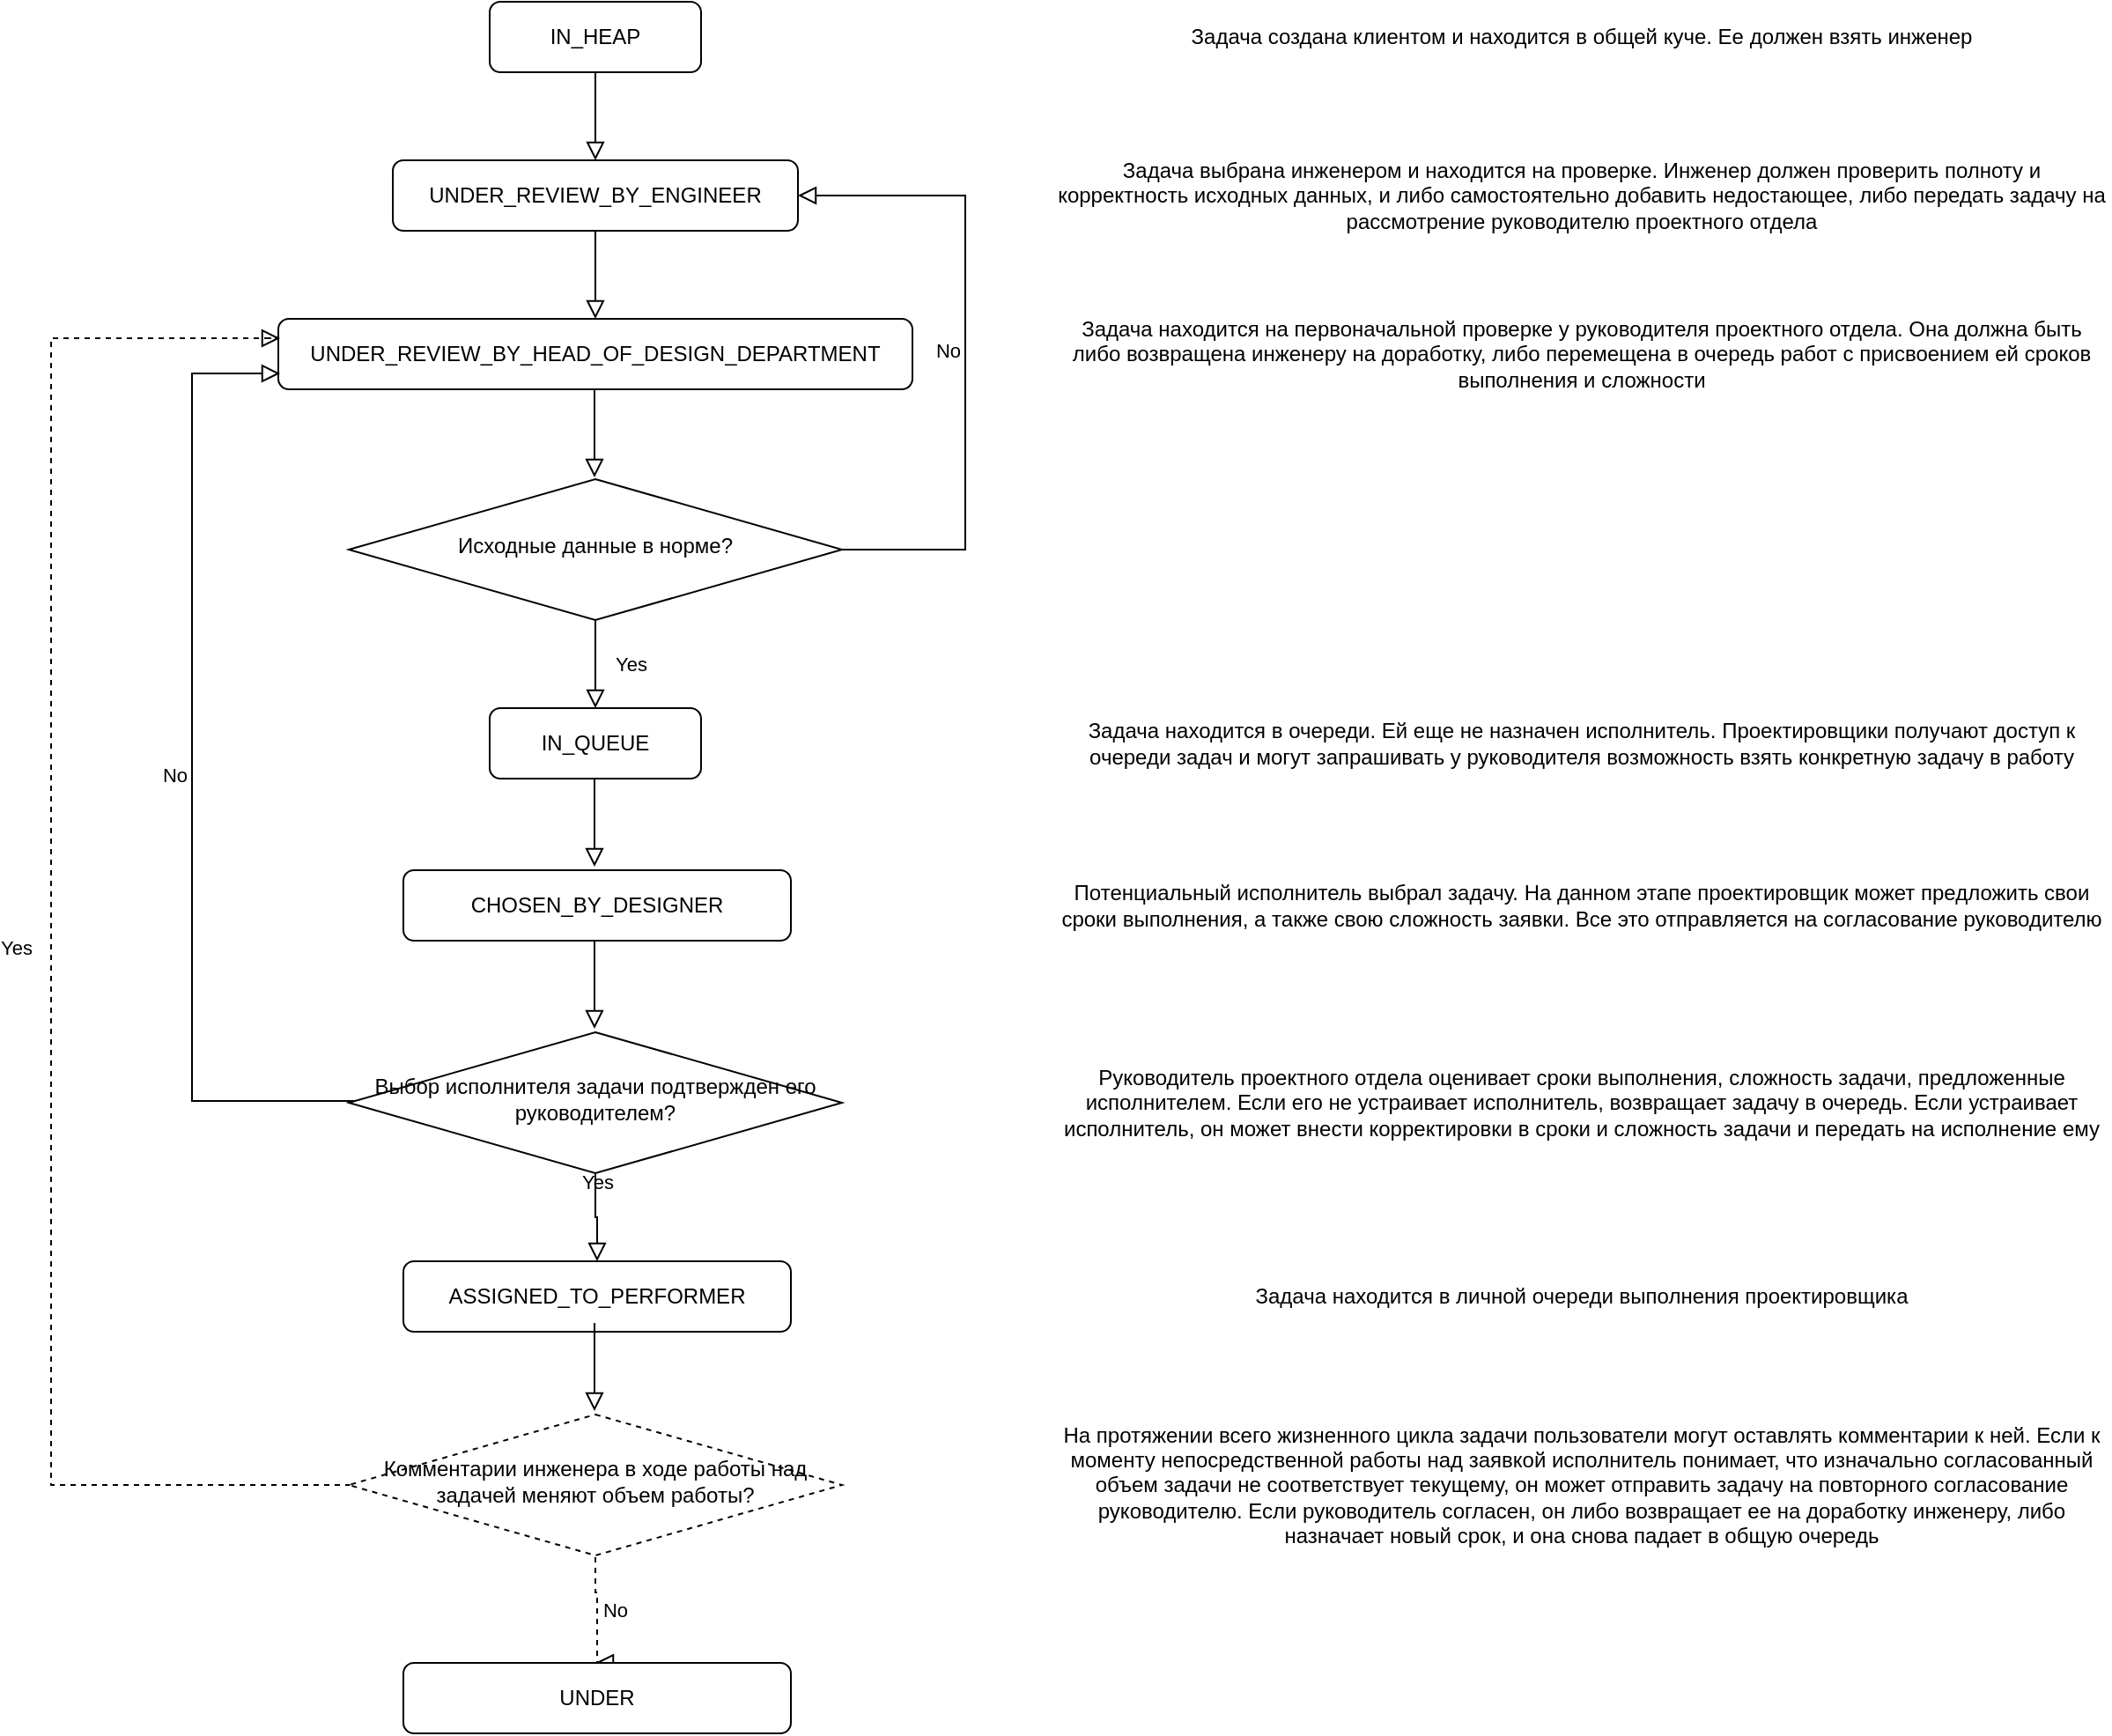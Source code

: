 <mxfile version="17.5.0" type="github">
  <diagram id="C5RBs43oDa-KdzZeNtuy" name="Page-1">
    <mxGraphModel dx="1833" dy="1133" grid="1" gridSize="10" guides="1" tooltips="1" connect="1" arrows="1" fold="1" page="1" pageScale="1" pageWidth="827" pageHeight="1169" math="0" shadow="0">
      <root>
        <mxCell id="WIyWlLk6GJQsqaUBKTNV-0" />
        <mxCell id="WIyWlLk6GJQsqaUBKTNV-1" parent="WIyWlLk6GJQsqaUBKTNV-0" />
        <mxCell id="WIyWlLk6GJQsqaUBKTNV-3" value="UNDER_REVIEW_BY_ENGINEER" style="rounded=1;whiteSpace=wrap;html=1;fontSize=12;glass=0;strokeWidth=1;shadow=0;" parent="WIyWlLk6GJQsqaUBKTNV-1" vertex="1">
          <mxGeometry x="474" y="219" width="230" height="40" as="geometry" />
        </mxCell>
        <mxCell id="JgxWEJT44fN96b15lo7z-0" value="Задача выбрана инженером и находится на проверке. Инженер должен проверить полноту и корректность исходных данных, и либо самостоятельно добавить недостающее, либо передать задачу на рассмотрение руководителю проектного отдела" style="text;html=1;strokeColor=none;fillColor=none;align=center;verticalAlign=middle;whiteSpace=wrap;rounded=0;" vertex="1" parent="WIyWlLk6GJQsqaUBKTNV-1">
          <mxGeometry x="849" y="224" width="600" height="30" as="geometry" />
        </mxCell>
        <mxCell id="JgxWEJT44fN96b15lo7z-1" value="" style="rounded=0;html=1;jettySize=auto;orthogonalLoop=1;fontSize=11;endArrow=block;endFill=0;endSize=8;strokeWidth=1;shadow=0;labelBackgroundColor=none;edgeStyle=orthogonalEdgeStyle;" edge="1" parent="WIyWlLk6GJQsqaUBKTNV-1" source="JgxWEJT44fN96b15lo7z-2">
          <mxGeometry relative="1" as="geometry">
            <mxPoint x="589" y="219" as="targetPoint" />
          </mxGeometry>
        </mxCell>
        <mxCell id="JgxWEJT44fN96b15lo7z-2" value="IN_HEAP" style="rounded=1;whiteSpace=wrap;html=1;fontSize=12;glass=0;strokeWidth=1;shadow=0;" vertex="1" parent="WIyWlLk6GJQsqaUBKTNV-1">
          <mxGeometry x="529" y="129" width="120" height="40" as="geometry" />
        </mxCell>
        <mxCell id="JgxWEJT44fN96b15lo7z-3" value="Задача создана клиентом и находится в общей куче. Ее должен взять инженер" style="text;html=1;strokeColor=none;fillColor=none;align=center;verticalAlign=middle;whiteSpace=wrap;rounded=0;" vertex="1" parent="WIyWlLk6GJQsqaUBKTNV-1">
          <mxGeometry x="849" y="134" width="600" height="30" as="geometry" />
        </mxCell>
        <mxCell id="JgxWEJT44fN96b15lo7z-4" value="UNDER_REVIEW_BY_HEAD_OF_DESIGN_DEPARTMENT" style="rounded=1;whiteSpace=wrap;html=1;fontSize=12;glass=0;strokeWidth=1;shadow=0;" vertex="1" parent="WIyWlLk6GJQsqaUBKTNV-1">
          <mxGeometry x="409" y="309" width="360" height="40" as="geometry" />
        </mxCell>
        <mxCell id="JgxWEJT44fN96b15lo7z-5" value="" style="rounded=0;html=1;jettySize=auto;orthogonalLoop=1;fontSize=11;endArrow=block;endFill=0;endSize=8;strokeWidth=1;shadow=0;labelBackgroundColor=none;edgeStyle=orthogonalEdgeStyle;" edge="1" parent="WIyWlLk6GJQsqaUBKTNV-1">
          <mxGeometry relative="1" as="geometry">
            <mxPoint x="589" y="309" as="targetPoint" />
            <mxPoint x="589" y="259" as="sourcePoint" />
          </mxGeometry>
        </mxCell>
        <mxCell id="JgxWEJT44fN96b15lo7z-7" value="Задача находится на первоначальной проверке у руководителя проектного отдела. Она должна быть либо возвращена инженеру на доработку, либо перемещена в очередь работ с присвоением ей сроков выполнения и сложности" style="text;html=1;strokeColor=none;fillColor=none;align=center;verticalAlign=middle;whiteSpace=wrap;rounded=0;" vertex="1" parent="WIyWlLk6GJQsqaUBKTNV-1">
          <mxGeometry x="849" y="314" width="600" height="30" as="geometry" />
        </mxCell>
        <mxCell id="JgxWEJT44fN96b15lo7z-14" value="" style="rounded=0;html=1;jettySize=auto;orthogonalLoop=1;fontSize=11;endArrow=block;endFill=0;endSize=8;strokeWidth=1;shadow=0;labelBackgroundColor=none;edgeStyle=orthogonalEdgeStyle;" edge="1" parent="WIyWlLk6GJQsqaUBKTNV-1">
          <mxGeometry relative="1" as="geometry">
            <mxPoint x="588.5" y="399" as="targetPoint" />
            <mxPoint x="588.5" y="349" as="sourcePoint" />
          </mxGeometry>
        </mxCell>
        <mxCell id="JgxWEJT44fN96b15lo7z-15" value="Yes" style="rounded=0;html=1;jettySize=auto;orthogonalLoop=1;fontSize=11;endArrow=block;endFill=0;endSize=8;strokeWidth=1;shadow=0;labelBackgroundColor=none;edgeStyle=orthogonalEdgeStyle;entryX=0.5;entryY=0;entryDx=0;entryDy=0;" edge="1" parent="WIyWlLk6GJQsqaUBKTNV-1" source="JgxWEJT44fN96b15lo7z-17" target="JgxWEJT44fN96b15lo7z-19">
          <mxGeometry y="20" relative="1" as="geometry">
            <mxPoint as="offset" />
            <mxPoint x="589" y="520" as="targetPoint" />
          </mxGeometry>
        </mxCell>
        <mxCell id="JgxWEJT44fN96b15lo7z-16" value="No" style="edgeStyle=orthogonalEdgeStyle;rounded=0;html=1;jettySize=auto;orthogonalLoop=1;fontSize=11;endArrow=block;endFill=0;endSize=8;strokeWidth=1;shadow=0;labelBackgroundColor=none;entryX=1;entryY=0.5;entryDx=0;entryDy=0;" edge="1" parent="WIyWlLk6GJQsqaUBKTNV-1" source="JgxWEJT44fN96b15lo7z-17" target="WIyWlLk6GJQsqaUBKTNV-3">
          <mxGeometry y="10" relative="1" as="geometry">
            <mxPoint as="offset" />
            <mxPoint x="819" y="240" as="targetPoint" />
            <Array as="points">
              <mxPoint x="799" y="440" />
              <mxPoint x="799" y="239" />
            </Array>
          </mxGeometry>
        </mxCell>
        <mxCell id="JgxWEJT44fN96b15lo7z-17" value="Исходные данные в норме?" style="rhombus;whiteSpace=wrap;html=1;shadow=0;fontFamily=Helvetica;fontSize=12;align=center;strokeWidth=1;spacing=6;spacingTop=-4;" vertex="1" parent="WIyWlLk6GJQsqaUBKTNV-1">
          <mxGeometry x="449" y="400" width="280" height="80" as="geometry" />
        </mxCell>
        <mxCell id="JgxWEJT44fN96b15lo7z-19" value="IN_QUEUE" style="rounded=1;whiteSpace=wrap;html=1;fontSize=12;glass=0;strokeWidth=1;shadow=0;" vertex="1" parent="WIyWlLk6GJQsqaUBKTNV-1">
          <mxGeometry x="529" y="530" width="120" height="40" as="geometry" />
        </mxCell>
        <mxCell id="JgxWEJT44fN96b15lo7z-20" value="Задача находится в очереди. Ей еще не назначен исполнитель. Проектировщики получают доступ к очереди задач и могут запрашивать у руководителя возможность взять конкретную задачу в работу" style="text;html=1;strokeColor=none;fillColor=none;align=center;verticalAlign=middle;whiteSpace=wrap;rounded=0;" vertex="1" parent="WIyWlLk6GJQsqaUBKTNV-1">
          <mxGeometry x="849" y="535" width="600" height="30" as="geometry" />
        </mxCell>
        <mxCell id="JgxWEJT44fN96b15lo7z-22" value="" style="rounded=0;html=1;jettySize=auto;orthogonalLoop=1;fontSize=11;endArrow=block;endFill=0;endSize=8;strokeWidth=1;shadow=0;labelBackgroundColor=none;edgeStyle=orthogonalEdgeStyle;" edge="1" parent="WIyWlLk6GJQsqaUBKTNV-1">
          <mxGeometry relative="1" as="geometry">
            <mxPoint x="588.5" y="620" as="targetPoint" />
            <mxPoint x="588.5" y="570" as="sourcePoint" />
          </mxGeometry>
        </mxCell>
        <mxCell id="JgxWEJT44fN96b15lo7z-23" value="Yes" style="rounded=0;html=1;jettySize=auto;orthogonalLoop=1;fontSize=11;endArrow=block;endFill=0;endSize=8;strokeWidth=1;shadow=0;labelBackgroundColor=none;edgeStyle=orthogonalEdgeStyle;entryX=0.5;entryY=0;entryDx=0;entryDy=0;" edge="1" parent="WIyWlLk6GJQsqaUBKTNV-1" source="JgxWEJT44fN96b15lo7z-25" target="JgxWEJT44fN96b15lo7z-26">
          <mxGeometry y="20" relative="1" as="geometry">
            <mxPoint as="offset" />
            <mxPoint x="589" y="834" as="targetPoint" />
          </mxGeometry>
        </mxCell>
        <mxCell id="JgxWEJT44fN96b15lo7z-24" value="No" style="edgeStyle=orthogonalEdgeStyle;rounded=0;html=1;jettySize=auto;orthogonalLoop=1;fontSize=11;endArrow=block;endFill=0;endSize=8;strokeWidth=1;shadow=0;labelBackgroundColor=none;" edge="1" parent="WIyWlLk6GJQsqaUBKTNV-1" source="JgxWEJT44fN96b15lo7z-25">
          <mxGeometry y="10" relative="1" as="geometry">
            <mxPoint as="offset" />
            <mxPoint x="410" y="340" as="targetPoint" />
            <Array as="points">
              <mxPoint x="360" y="753" />
              <mxPoint x="360" y="340" />
            </Array>
          </mxGeometry>
        </mxCell>
        <mxCell id="JgxWEJT44fN96b15lo7z-25" value="&lt;div&gt;Выбор исполнителя задачи подтвержден его руководителем?&lt;/div&gt;" style="rhombus;whiteSpace=wrap;html=1;shadow=0;fontFamily=Helvetica;fontSize=12;align=center;strokeWidth=1;spacing=6;spacingTop=-4;" vertex="1" parent="WIyWlLk6GJQsqaUBKTNV-1">
          <mxGeometry x="449" y="714" width="280" height="80" as="geometry" />
        </mxCell>
        <mxCell id="JgxWEJT44fN96b15lo7z-26" value="ASSIGNED_TO_PERFORMER" style="rounded=1;whiteSpace=wrap;html=1;fontSize=12;glass=0;strokeWidth=1;shadow=0;" vertex="1" parent="WIyWlLk6GJQsqaUBKTNV-1">
          <mxGeometry x="480" y="844" width="220" height="40" as="geometry" />
        </mxCell>
        <mxCell id="JgxWEJT44fN96b15lo7z-27" value="CHOSEN_BY_DESIGNER" style="rounded=1;whiteSpace=wrap;html=1;fontSize=12;glass=0;strokeWidth=1;shadow=0;" vertex="1" parent="WIyWlLk6GJQsqaUBKTNV-1">
          <mxGeometry x="480" y="622" width="220" height="40" as="geometry" />
        </mxCell>
        <mxCell id="JgxWEJT44fN96b15lo7z-28" value="" style="rounded=0;html=1;jettySize=auto;orthogonalLoop=1;fontSize=11;endArrow=block;endFill=0;endSize=8;strokeWidth=1;shadow=0;labelBackgroundColor=none;edgeStyle=orthogonalEdgeStyle;" edge="1" parent="WIyWlLk6GJQsqaUBKTNV-1">
          <mxGeometry relative="1" as="geometry">
            <mxPoint x="588.5" y="712" as="targetPoint" />
            <mxPoint x="588.5" y="662" as="sourcePoint" />
          </mxGeometry>
        </mxCell>
        <mxCell id="JgxWEJT44fN96b15lo7z-29" value="Руководитель проектного отдела оценивает сроки выполнения, сложность задачи, предложенные исполнителем. Если его не устраивает исполнитель, возвращает задачу в очередь. Если устраивает исполнитель, он может внести корректировки в сроки и сложность задачи и передать на исполнение ему" style="text;html=1;strokeColor=none;fillColor=none;align=center;verticalAlign=middle;whiteSpace=wrap;rounded=0;" vertex="1" parent="WIyWlLk6GJQsqaUBKTNV-1">
          <mxGeometry x="849" y="739" width="600" height="30" as="geometry" />
        </mxCell>
        <mxCell id="JgxWEJT44fN96b15lo7z-30" value="Потенциальный исполнитель выбрал задачу. На данном этапе проектировщик может предложить свои сроки выполнения, а также свою сложность заявки. Все это отправляется на согласование руководителю" style="text;html=1;strokeColor=none;fillColor=none;align=center;verticalAlign=middle;whiteSpace=wrap;rounded=0;" vertex="1" parent="WIyWlLk6GJQsqaUBKTNV-1">
          <mxGeometry x="849" y="627" width="600" height="30" as="geometry" />
        </mxCell>
        <mxCell id="JgxWEJT44fN96b15lo7z-33" value="Задача находится в личной очереди выполнения проектировщика" style="text;html=1;strokeColor=none;fillColor=none;align=center;verticalAlign=middle;whiteSpace=wrap;rounded=0;" vertex="1" parent="WIyWlLk6GJQsqaUBKTNV-1">
          <mxGeometry x="849" y="849" width="600" height="30" as="geometry" />
        </mxCell>
        <mxCell id="JgxWEJT44fN96b15lo7z-34" value="Yes" style="rounded=0;html=1;jettySize=auto;orthogonalLoop=1;fontSize=11;endArrow=block;endFill=0;endSize=8;strokeWidth=1;shadow=0;labelBackgroundColor=none;edgeStyle=orthogonalEdgeStyle;dashed=1;" edge="1" parent="WIyWlLk6GJQsqaUBKTNV-1">
          <mxGeometry y="20" relative="1" as="geometry">
            <mxPoint as="offset" />
            <mxPoint x="410" y="320" as="targetPoint" />
            <mxPoint x="450" y="971" as="sourcePoint" />
            <Array as="points">
              <mxPoint x="280" y="971" />
              <mxPoint x="280" y="320" />
              <mxPoint x="409" y="320" />
            </Array>
          </mxGeometry>
        </mxCell>
        <mxCell id="JgxWEJT44fN96b15lo7z-35" value="No" style="edgeStyle=orthogonalEdgeStyle;rounded=0;html=1;jettySize=auto;orthogonalLoop=1;fontSize=11;endArrow=block;endFill=0;endSize=8;strokeWidth=1;shadow=0;labelBackgroundColor=none;dashed=1;" edge="1" parent="WIyWlLk6GJQsqaUBKTNV-1">
          <mxGeometry y="10" relative="1" as="geometry">
            <mxPoint as="offset" />
            <mxPoint x="589" y="1072" as="targetPoint" />
            <Array as="points">
              <mxPoint x="589" y="1032" />
              <mxPoint x="590" y="1072" />
            </Array>
            <mxPoint x="589" y="1012" as="sourcePoint" />
          </mxGeometry>
        </mxCell>
        <mxCell id="JgxWEJT44fN96b15lo7z-36" value="Комментарии инженера в ходе работы над задачей меняют объем работы?" style="rhombus;whiteSpace=wrap;html=1;shadow=0;fontFamily=Helvetica;fontSize=12;align=center;strokeWidth=1;spacing=6;spacingTop=-4;dashed=1;" vertex="1" parent="WIyWlLk6GJQsqaUBKTNV-1">
          <mxGeometry x="449" y="931" width="280" height="80" as="geometry" />
        </mxCell>
        <mxCell id="JgxWEJT44fN96b15lo7z-37" value="UNDER" style="rounded=1;whiteSpace=wrap;html=1;fontSize=12;glass=0;strokeWidth=1;shadow=0;" vertex="1" parent="WIyWlLk6GJQsqaUBKTNV-1">
          <mxGeometry x="480" y="1072" width="220" height="40" as="geometry" />
        </mxCell>
        <mxCell id="JgxWEJT44fN96b15lo7z-38" value="" style="rounded=0;html=1;jettySize=auto;orthogonalLoop=1;fontSize=11;endArrow=block;endFill=0;endSize=8;strokeWidth=1;shadow=0;labelBackgroundColor=none;edgeStyle=orthogonalEdgeStyle;" edge="1" parent="WIyWlLk6GJQsqaUBKTNV-1">
          <mxGeometry relative="1" as="geometry">
            <mxPoint x="588.5" y="929" as="targetPoint" />
            <mxPoint x="588.5" y="879" as="sourcePoint" />
          </mxGeometry>
        </mxCell>
        <mxCell id="JgxWEJT44fN96b15lo7z-45" value="На протяжении всего жизненного цикла задачи пользователи могут оставлять комментарии к ней. Если к моменту непосредственной работы над заявкой исполнитель понимает, что изначально согласованный объем задачи не соответствует текущему, он может отправить задачу на повторного согласование руководителю. Если руководитель согласен, он либо возвращает ее на доработку инженеру, либо назначает новый срок, и она снова падает в общую очередь" style="text;html=1;strokeColor=none;fillColor=none;align=center;verticalAlign=middle;whiteSpace=wrap;rounded=0;" vertex="1" parent="WIyWlLk6GJQsqaUBKTNV-1">
          <mxGeometry x="849" y="956" width="600" height="30" as="geometry" />
        </mxCell>
      </root>
    </mxGraphModel>
  </diagram>
</mxfile>
